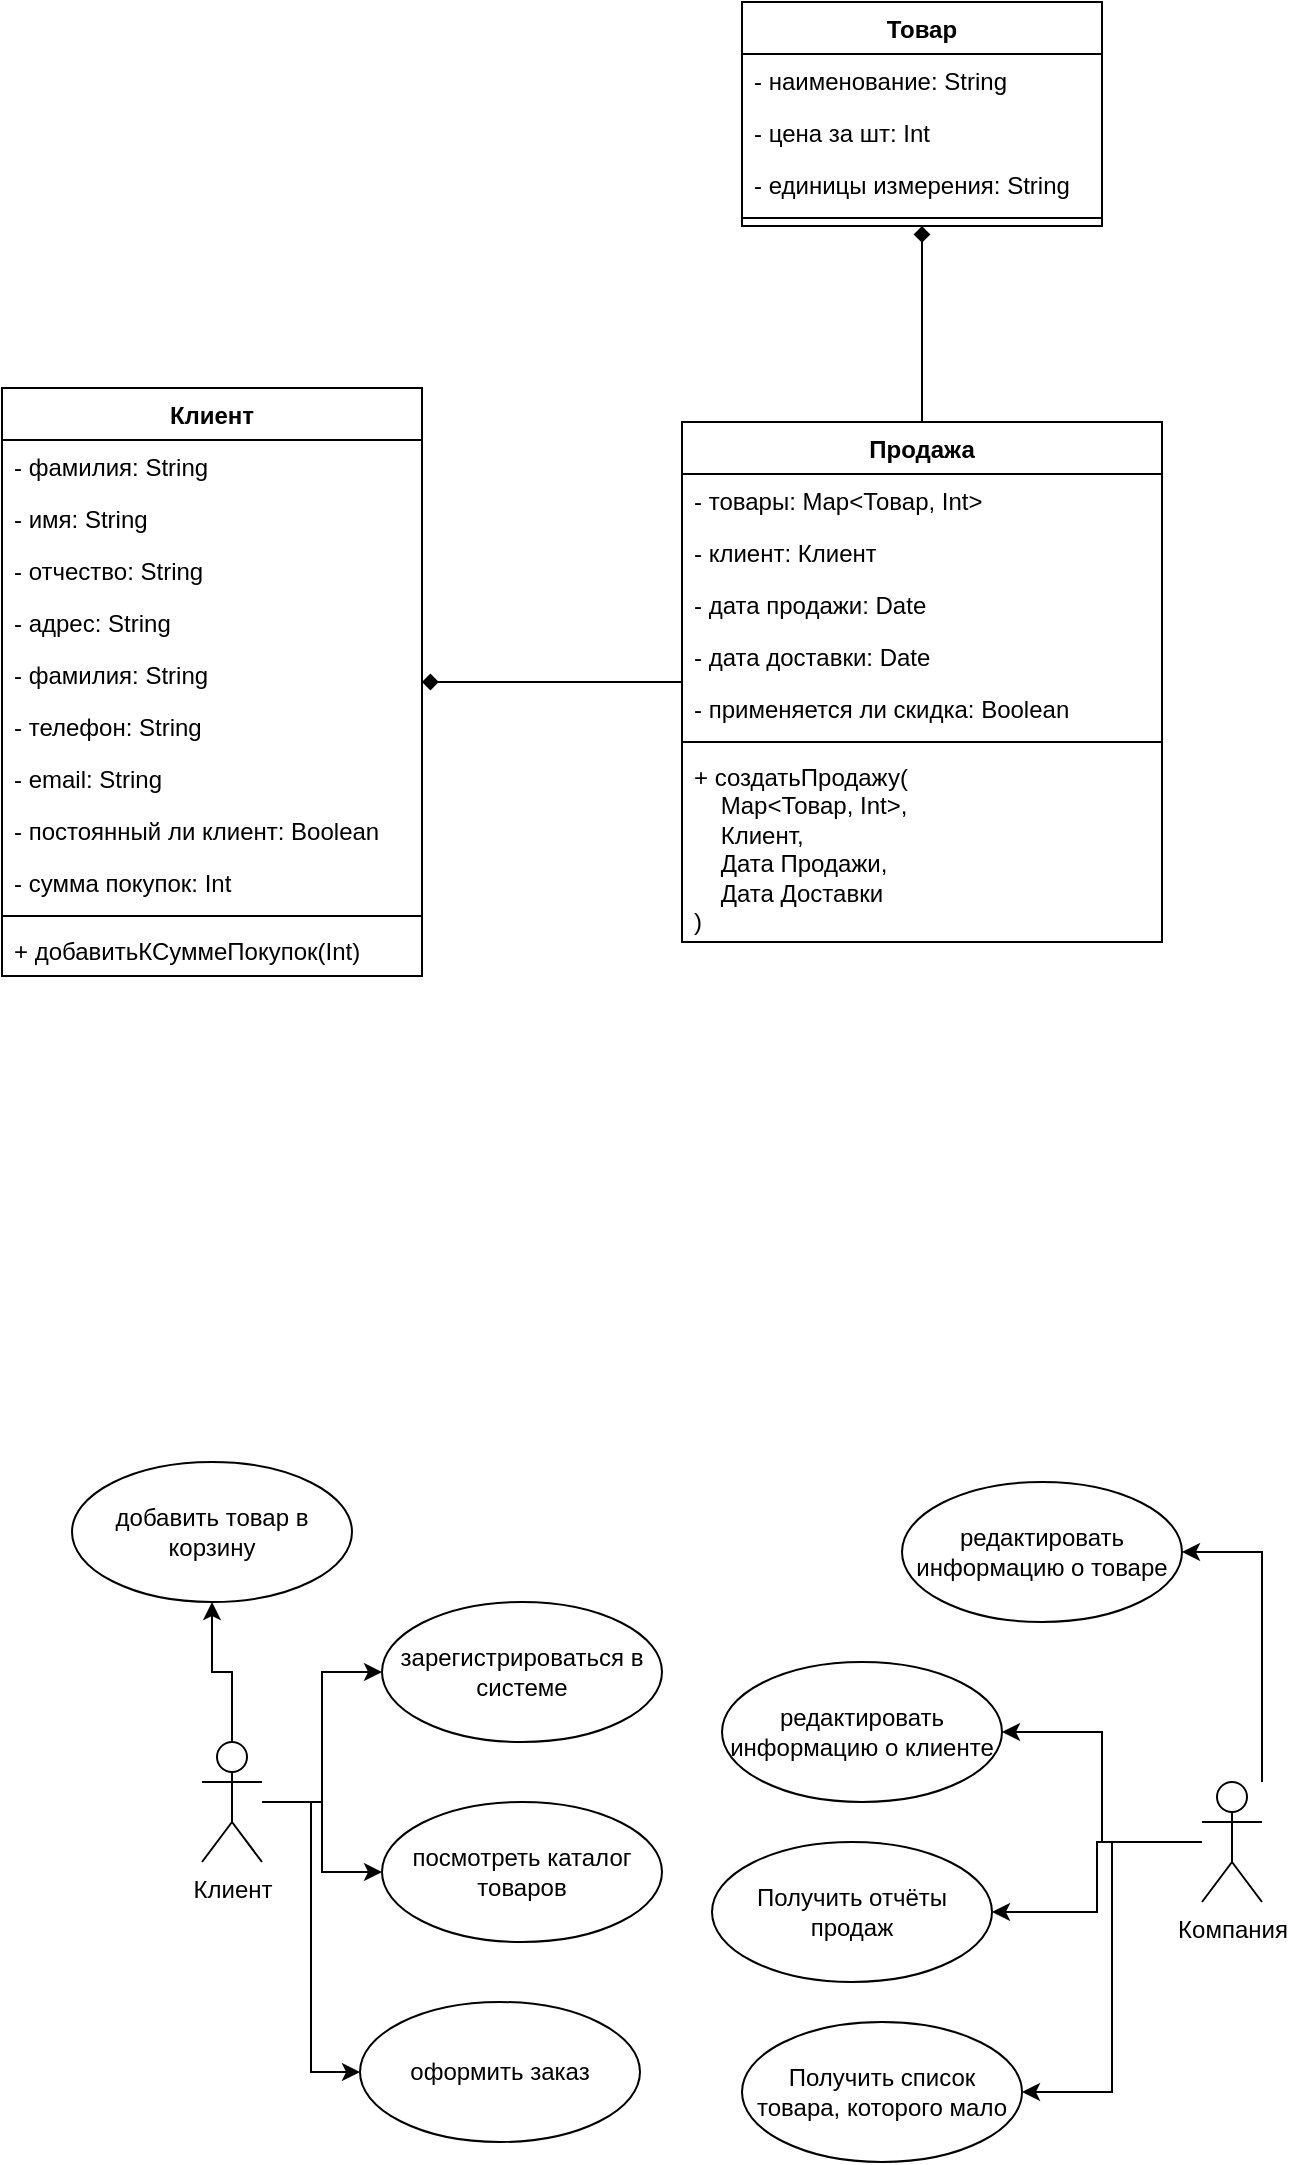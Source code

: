 <mxfile version="22.0.4" type="github">
  <diagram name="Страница — 1" id="gihXoI0WDXw5GF-pxrfD">
    <mxGraphModel dx="793" dy="705" grid="1" gridSize="10" guides="1" tooltips="1" connect="1" arrows="1" fold="1" page="1" pageScale="1" pageWidth="827" pageHeight="1169" math="0" shadow="0">
      <root>
        <mxCell id="0" />
        <mxCell id="1" parent="0" />
        <object label="Клиент" имя="" id="QmXfwYASVwwKy7SROcgY-1">
          <mxCell style="swimlane;fontStyle=1;align=center;verticalAlign=top;childLayout=stackLayout;horizontal=1;startSize=26;horizontalStack=0;resizeParent=1;resizeParentMax=0;resizeLast=0;collapsible=1;marginBottom=0;whiteSpace=wrap;html=1;" parent="1" vertex="1">
            <mxGeometry x="160" y="233" width="210" height="294" as="geometry">
              <mxRectangle x="160" y="130" width="80" height="30" as="alternateBounds" />
            </mxGeometry>
          </mxCell>
        </object>
        <mxCell id="QmXfwYASVwwKy7SROcgY-2" value="- фамилия: String" style="text;strokeColor=none;fillColor=none;align=left;verticalAlign=top;spacingLeft=4;spacingRight=4;overflow=hidden;rotatable=0;points=[[0,0.5],[1,0.5]];portConstraint=eastwest;whiteSpace=wrap;html=1;" parent="QmXfwYASVwwKy7SROcgY-1" vertex="1">
          <mxGeometry y="26" width="210" height="26" as="geometry" />
        </mxCell>
        <mxCell id="QmXfwYASVwwKy7SROcgY-10" value="- имя: String" style="text;strokeColor=none;fillColor=none;align=left;verticalAlign=top;spacingLeft=4;spacingRight=4;overflow=hidden;rotatable=0;points=[[0,0.5],[1,0.5]];portConstraint=eastwest;whiteSpace=wrap;html=1;" parent="QmXfwYASVwwKy7SROcgY-1" vertex="1">
          <mxGeometry y="52" width="210" height="26" as="geometry" />
        </mxCell>
        <mxCell id="QmXfwYASVwwKy7SROcgY-11" value="- отчество: String" style="text;strokeColor=none;fillColor=none;align=left;verticalAlign=top;spacingLeft=4;spacingRight=4;overflow=hidden;rotatable=0;points=[[0,0.5],[1,0.5]];portConstraint=eastwest;whiteSpace=wrap;html=1;" parent="QmXfwYASVwwKy7SROcgY-1" vertex="1">
          <mxGeometry y="78" width="210" height="26" as="geometry" />
        </mxCell>
        <mxCell id="QmXfwYASVwwKy7SROcgY-14" value="- адрес: String" style="text;strokeColor=none;fillColor=none;align=left;verticalAlign=top;spacingLeft=4;spacingRight=4;overflow=hidden;rotatable=0;points=[[0,0.5],[1,0.5]];portConstraint=eastwest;whiteSpace=wrap;html=1;" parent="QmXfwYASVwwKy7SROcgY-1" vertex="1">
          <mxGeometry y="104" width="210" height="26" as="geometry" />
        </mxCell>
        <mxCell id="QmXfwYASVwwKy7SROcgY-12" value="- фамилия: String" style="text;strokeColor=none;fillColor=none;align=left;verticalAlign=top;spacingLeft=4;spacingRight=4;overflow=hidden;rotatable=0;points=[[0,0.5],[1,0.5]];portConstraint=eastwest;whiteSpace=wrap;html=1;" parent="QmXfwYASVwwKy7SROcgY-1" vertex="1">
          <mxGeometry y="130" width="210" height="26" as="geometry" />
        </mxCell>
        <mxCell id="QmXfwYASVwwKy7SROcgY-13" value="- телефон: String" style="text;strokeColor=none;fillColor=none;align=left;verticalAlign=top;spacingLeft=4;spacingRight=4;overflow=hidden;rotatable=0;points=[[0,0.5],[1,0.5]];portConstraint=eastwest;whiteSpace=wrap;html=1;" parent="QmXfwYASVwwKy7SROcgY-1" vertex="1">
          <mxGeometry y="156" width="210" height="26" as="geometry" />
        </mxCell>
        <mxCell id="QmXfwYASVwwKy7SROcgY-15" value="- email: String" style="text;strokeColor=none;fillColor=none;align=left;verticalAlign=top;spacingLeft=4;spacingRight=4;overflow=hidden;rotatable=0;points=[[0,0.5],[1,0.5]];portConstraint=eastwest;whiteSpace=wrap;html=1;" parent="QmXfwYASVwwKy7SROcgY-1" vertex="1">
          <mxGeometry y="182" width="210" height="26" as="geometry" />
        </mxCell>
        <mxCell id="QmXfwYASVwwKy7SROcgY-16" value="- постоянный ли клиент: Boolean" style="text;strokeColor=none;fillColor=none;align=left;verticalAlign=top;spacingLeft=4;spacingRight=4;overflow=hidden;rotatable=0;points=[[0,0.5],[1,0.5]];portConstraint=eastwest;whiteSpace=wrap;html=1;" parent="QmXfwYASVwwKy7SROcgY-1" vertex="1">
          <mxGeometry y="208" width="210" height="26" as="geometry" />
        </mxCell>
        <mxCell id="QmXfwYASVwwKy7SROcgY-17" value="- сумма покупок: Int" style="text;strokeColor=none;fillColor=none;align=left;verticalAlign=top;spacingLeft=4;spacingRight=4;overflow=hidden;rotatable=0;points=[[0,0.5],[1,0.5]];portConstraint=eastwest;whiteSpace=wrap;html=1;" parent="QmXfwYASVwwKy7SROcgY-1" vertex="1">
          <mxGeometry y="234" width="210" height="26" as="geometry" />
        </mxCell>
        <mxCell id="QmXfwYASVwwKy7SROcgY-3" value="" style="line;strokeWidth=1;fillColor=none;align=left;verticalAlign=middle;spacingTop=-1;spacingLeft=3;spacingRight=3;rotatable=0;labelPosition=right;points=[];portConstraint=eastwest;strokeColor=inherit;" parent="QmXfwYASVwwKy7SROcgY-1" vertex="1">
          <mxGeometry y="260" width="210" height="8" as="geometry" />
        </mxCell>
        <mxCell id="QmXfwYASVwwKy7SROcgY-18" value="+ добавитьКСуммеПокупок(Int)" style="text;strokeColor=none;fillColor=none;align=left;verticalAlign=top;spacingLeft=4;spacingRight=4;overflow=hidden;rotatable=0;points=[[0,0.5],[1,0.5]];portConstraint=eastwest;whiteSpace=wrap;html=1;" parent="QmXfwYASVwwKy7SROcgY-1" vertex="1">
          <mxGeometry y="268" width="210" height="26" as="geometry" />
        </mxCell>
        <mxCell id="QmXfwYASVwwKy7SROcgY-19" value="Товар" style="swimlane;fontStyle=1;align=center;verticalAlign=top;childLayout=stackLayout;horizontal=1;startSize=26;horizontalStack=0;resizeParent=1;resizeParentMax=0;resizeLast=0;collapsible=1;marginBottom=0;whiteSpace=wrap;html=1;" parent="1" vertex="1">
          <mxGeometry x="530" y="40" width="180" height="112" as="geometry" />
        </mxCell>
        <mxCell id="QmXfwYASVwwKy7SROcgY-23" value="- наименование: String" style="text;strokeColor=none;fillColor=none;align=left;verticalAlign=top;spacingLeft=4;spacingRight=4;overflow=hidden;rotatable=0;points=[[0,0.5],[1,0.5]];portConstraint=eastwest;whiteSpace=wrap;html=1;" parent="QmXfwYASVwwKy7SROcgY-19" vertex="1">
          <mxGeometry y="26" width="180" height="26" as="geometry" />
        </mxCell>
        <mxCell id="QmXfwYASVwwKy7SROcgY-20" value="- цена за шт: Int" style="text;strokeColor=none;fillColor=none;align=left;verticalAlign=top;spacingLeft=4;spacingRight=4;overflow=hidden;rotatable=0;points=[[0,0.5],[1,0.5]];portConstraint=eastwest;whiteSpace=wrap;html=1;" parent="QmXfwYASVwwKy7SROcgY-19" vertex="1">
          <mxGeometry y="52" width="180" height="26" as="geometry" />
        </mxCell>
        <mxCell id="QmXfwYASVwwKy7SROcgY-24" value="- единицы измерения: String" style="text;strokeColor=none;fillColor=none;align=left;verticalAlign=top;spacingLeft=4;spacingRight=4;overflow=hidden;rotatable=0;points=[[0,0.5],[1,0.5]];portConstraint=eastwest;whiteSpace=wrap;html=1;" parent="QmXfwYASVwwKy7SROcgY-19" vertex="1">
          <mxGeometry y="78" width="180" height="26" as="geometry" />
        </mxCell>
        <mxCell id="QmXfwYASVwwKy7SROcgY-21" value="" style="line;strokeWidth=1;fillColor=none;align=left;verticalAlign=middle;spacingTop=-1;spacingLeft=3;spacingRight=3;rotatable=0;labelPosition=right;points=[];portConstraint=eastwest;strokeColor=inherit;" parent="QmXfwYASVwwKy7SROcgY-19" vertex="1">
          <mxGeometry y="104" width="180" height="8" as="geometry" />
        </mxCell>
        <mxCell id="QmXfwYASVwwKy7SROcgY-36" style="edgeStyle=orthogonalEdgeStyle;rounded=0;orthogonalLoop=1;jettySize=auto;html=1;endArrow=diamond;endFill=1;" parent="1" source="QmXfwYASVwwKy7SROcgY-25" target="QmXfwYASVwwKy7SROcgY-19" edge="1">
          <mxGeometry relative="1" as="geometry" />
        </mxCell>
        <mxCell id="QmXfwYASVwwKy7SROcgY-37" style="edgeStyle=orthogonalEdgeStyle;rounded=0;orthogonalLoop=1;jettySize=auto;html=1;endArrow=diamond;endFill=1;" parent="1" source="QmXfwYASVwwKy7SROcgY-25" target="QmXfwYASVwwKy7SROcgY-1" edge="1">
          <mxGeometry relative="1" as="geometry" />
        </mxCell>
        <mxCell id="QmXfwYASVwwKy7SROcgY-25" value="Продажа" style="swimlane;fontStyle=1;align=center;verticalAlign=top;childLayout=stackLayout;horizontal=1;startSize=26;horizontalStack=0;resizeParent=1;resizeParentMax=0;resizeLast=0;collapsible=1;marginBottom=0;whiteSpace=wrap;html=1;" parent="1" vertex="1">
          <mxGeometry x="500" y="250" width="240" height="260" as="geometry" />
        </mxCell>
        <mxCell id="QmXfwYASVwwKy7SROcgY-26" value="- товары: Map&amp;lt;Товар, Int&amp;gt;" style="text;strokeColor=none;fillColor=none;align=left;verticalAlign=top;spacingLeft=4;spacingRight=4;overflow=hidden;rotatable=0;points=[[0,0.5],[1,0.5]];portConstraint=eastwest;whiteSpace=wrap;html=1;" parent="QmXfwYASVwwKy7SROcgY-25" vertex="1">
          <mxGeometry y="26" width="240" height="26" as="geometry" />
        </mxCell>
        <mxCell id="QmXfwYASVwwKy7SROcgY-29" value="- клиент: Клиент" style="text;strokeColor=none;fillColor=none;align=left;verticalAlign=top;spacingLeft=4;spacingRight=4;overflow=hidden;rotatable=0;points=[[0,0.5],[1,0.5]];portConstraint=eastwest;whiteSpace=wrap;html=1;" parent="QmXfwYASVwwKy7SROcgY-25" vertex="1">
          <mxGeometry y="52" width="240" height="26" as="geometry" />
        </mxCell>
        <mxCell id="QmXfwYASVwwKy7SROcgY-30" value="- дата продажи: Date" style="text;strokeColor=none;fillColor=none;align=left;verticalAlign=top;spacingLeft=4;spacingRight=4;overflow=hidden;rotatable=0;points=[[0,0.5],[1,0.5]];portConstraint=eastwest;whiteSpace=wrap;html=1;" parent="QmXfwYASVwwKy7SROcgY-25" vertex="1">
          <mxGeometry y="78" width="240" height="26" as="geometry" />
        </mxCell>
        <mxCell id="QmXfwYASVwwKy7SROcgY-31" value="- дата доставки: Date" style="text;strokeColor=none;fillColor=none;align=left;verticalAlign=top;spacingLeft=4;spacingRight=4;overflow=hidden;rotatable=0;points=[[0,0.5],[1,0.5]];portConstraint=eastwest;whiteSpace=wrap;html=1;" parent="QmXfwYASVwwKy7SROcgY-25" vertex="1">
          <mxGeometry y="104" width="240" height="26" as="geometry" />
        </mxCell>
        <mxCell id="QmXfwYASVwwKy7SROcgY-32" value="- применяется ли скидка: Boolean" style="text;strokeColor=none;fillColor=none;align=left;verticalAlign=top;spacingLeft=4;spacingRight=4;overflow=hidden;rotatable=0;points=[[0,0.5],[1,0.5]];portConstraint=eastwest;whiteSpace=wrap;html=1;" parent="QmXfwYASVwwKy7SROcgY-25" vertex="1">
          <mxGeometry y="130" width="240" height="26" as="geometry" />
        </mxCell>
        <mxCell id="QmXfwYASVwwKy7SROcgY-27" value="" style="line;strokeWidth=1;fillColor=none;align=left;verticalAlign=middle;spacingTop=-1;spacingLeft=3;spacingRight=3;rotatable=0;labelPosition=right;points=[];portConstraint=eastwest;strokeColor=inherit;" parent="QmXfwYASVwwKy7SROcgY-25" vertex="1">
          <mxGeometry y="156" width="240" height="8" as="geometry" />
        </mxCell>
        <mxCell id="QmXfwYASVwwKy7SROcgY-35" value="+ создатьПродажу(&lt;br&gt;&lt;span style=&quot;&quot;&gt;&lt;span style=&quot;white-space: pre;&quot;&gt;&amp;nbsp;&amp;nbsp;&amp;nbsp;&amp;nbsp;&lt;/span&gt;&lt;/span&gt;Map&amp;lt;Товар, Int&amp;gt;,&lt;br&gt;&lt;span style=&quot;&quot;&gt;&lt;span style=&quot;white-space: pre;&quot;&gt;&amp;nbsp;&amp;nbsp;&amp;nbsp;&amp;nbsp;&lt;/span&gt;&lt;/span&gt;Клиент,&lt;br&gt;&lt;span style=&quot;&quot;&gt;&lt;span style=&quot;white-space: pre;&quot;&gt;&amp;nbsp;&amp;nbsp;&amp;nbsp;&amp;nbsp;&lt;/span&gt;&lt;/span&gt;Дата Продажи,&amp;nbsp;&lt;br&gt;&lt;span style=&quot;&quot;&gt;&lt;span style=&quot;white-space: pre;&quot;&gt;&amp;nbsp;&amp;nbsp;&amp;nbsp;&amp;nbsp;&lt;/span&gt;&lt;/span&gt;Дата Доставки&lt;br&gt;)" style="text;strokeColor=none;fillColor=none;align=left;verticalAlign=top;spacingLeft=4;spacingRight=4;overflow=hidden;rotatable=0;points=[[0,0.5],[1,0.5]];portConstraint=eastwest;whiteSpace=wrap;html=1;" parent="QmXfwYASVwwKy7SROcgY-25" vertex="1">
          <mxGeometry y="164" width="240" height="96" as="geometry" />
        </mxCell>
        <mxCell id="HcMKOEFeZCEfm2jOjd8y-12" style="edgeStyle=orthogonalEdgeStyle;rounded=0;orthogonalLoop=1;jettySize=auto;html=1;" edge="1" parent="1" source="HcMKOEFeZCEfm2jOjd8y-1" target="HcMKOEFeZCEfm2jOjd8y-5">
          <mxGeometry relative="1" as="geometry" />
        </mxCell>
        <mxCell id="HcMKOEFeZCEfm2jOjd8y-13" style="edgeStyle=orthogonalEdgeStyle;rounded=0;orthogonalLoop=1;jettySize=auto;html=1;" edge="1" parent="1" source="HcMKOEFeZCEfm2jOjd8y-1" target="HcMKOEFeZCEfm2jOjd8y-2">
          <mxGeometry relative="1" as="geometry" />
        </mxCell>
        <mxCell id="HcMKOEFeZCEfm2jOjd8y-14" style="edgeStyle=orthogonalEdgeStyle;rounded=0;orthogonalLoop=1;jettySize=auto;html=1;" edge="1" parent="1" source="HcMKOEFeZCEfm2jOjd8y-1" target="HcMKOEFeZCEfm2jOjd8y-4">
          <mxGeometry relative="1" as="geometry" />
        </mxCell>
        <mxCell id="HcMKOEFeZCEfm2jOjd8y-15" style="edgeStyle=orthogonalEdgeStyle;rounded=0;orthogonalLoop=1;jettySize=auto;html=1;entryX=0;entryY=0.5;entryDx=0;entryDy=0;" edge="1" parent="1" source="HcMKOEFeZCEfm2jOjd8y-1" target="HcMKOEFeZCEfm2jOjd8y-3">
          <mxGeometry relative="1" as="geometry" />
        </mxCell>
        <mxCell id="HcMKOEFeZCEfm2jOjd8y-1" value="Клиент" style="shape=umlActor;verticalLabelPosition=bottom;verticalAlign=top;html=1;" vertex="1" parent="1">
          <mxGeometry x="260" y="910" width="30" height="60" as="geometry" />
        </mxCell>
        <mxCell id="HcMKOEFeZCEfm2jOjd8y-2" value="зарегистрироваться в системе" style="ellipse;whiteSpace=wrap;html=1;" vertex="1" parent="1">
          <mxGeometry x="350" y="840" width="140" height="70" as="geometry" />
        </mxCell>
        <mxCell id="HcMKOEFeZCEfm2jOjd8y-3" value="оформить заказ" style="ellipse;whiteSpace=wrap;html=1;" vertex="1" parent="1">
          <mxGeometry x="339" y="1040" width="140" height="70" as="geometry" />
        </mxCell>
        <mxCell id="HcMKOEFeZCEfm2jOjd8y-4" value="посмотреть каталог товаров" style="ellipse;whiteSpace=wrap;html=1;" vertex="1" parent="1">
          <mxGeometry x="350" y="940" width="140" height="70" as="geometry" />
        </mxCell>
        <mxCell id="HcMKOEFeZCEfm2jOjd8y-5" value="добавить товар в корзину" style="ellipse;whiteSpace=wrap;html=1;" vertex="1" parent="1">
          <mxGeometry x="195" y="770" width="140" height="70" as="geometry" />
        </mxCell>
        <mxCell id="HcMKOEFeZCEfm2jOjd8y-16" style="edgeStyle=orthogonalEdgeStyle;rounded=0;orthogonalLoop=1;jettySize=auto;html=1;" edge="1" parent="1" source="HcMKOEFeZCEfm2jOjd8y-7" target="HcMKOEFeZCEfm2jOjd8y-9">
          <mxGeometry relative="1" as="geometry">
            <Array as="points">
              <mxPoint x="790" y="815" />
            </Array>
          </mxGeometry>
        </mxCell>
        <mxCell id="HcMKOEFeZCEfm2jOjd8y-17" style="edgeStyle=orthogonalEdgeStyle;rounded=0;orthogonalLoop=1;jettySize=auto;html=1;entryX=1;entryY=0.5;entryDx=0;entryDy=0;" edge="1" parent="1" source="HcMKOEFeZCEfm2jOjd8y-7" target="HcMKOEFeZCEfm2jOjd8y-10">
          <mxGeometry relative="1" as="geometry" />
        </mxCell>
        <mxCell id="HcMKOEFeZCEfm2jOjd8y-18" style="edgeStyle=orthogonalEdgeStyle;rounded=0;orthogonalLoop=1;jettySize=auto;html=1;entryX=1;entryY=0.5;entryDx=0;entryDy=0;" edge="1" parent="1" source="HcMKOEFeZCEfm2jOjd8y-7" target="HcMKOEFeZCEfm2jOjd8y-8">
          <mxGeometry relative="1" as="geometry" />
        </mxCell>
        <mxCell id="HcMKOEFeZCEfm2jOjd8y-19" style="edgeStyle=orthogonalEdgeStyle;rounded=0;orthogonalLoop=1;jettySize=auto;html=1;entryX=1;entryY=0.5;entryDx=0;entryDy=0;" edge="1" parent="1" source="HcMKOEFeZCEfm2jOjd8y-7" target="HcMKOEFeZCEfm2jOjd8y-11">
          <mxGeometry relative="1" as="geometry" />
        </mxCell>
        <mxCell id="HcMKOEFeZCEfm2jOjd8y-7" value="Компания" style="shape=umlActor;verticalLabelPosition=bottom;verticalAlign=top;html=1;" vertex="1" parent="1">
          <mxGeometry x="760" y="930" width="30" height="60" as="geometry" />
        </mxCell>
        <mxCell id="HcMKOEFeZCEfm2jOjd8y-8" value="редактировать информацию о клиенте" style="ellipse;whiteSpace=wrap;html=1;" vertex="1" parent="1">
          <mxGeometry x="520" y="870" width="140" height="70" as="geometry" />
        </mxCell>
        <mxCell id="HcMKOEFeZCEfm2jOjd8y-9" value="редактировать информацию о товаре" style="ellipse;whiteSpace=wrap;html=1;" vertex="1" parent="1">
          <mxGeometry x="610" y="780" width="140" height="70" as="geometry" />
        </mxCell>
        <mxCell id="HcMKOEFeZCEfm2jOjd8y-10" value="Получить отчёты продаж" style="ellipse;whiteSpace=wrap;html=1;" vertex="1" parent="1">
          <mxGeometry x="515" y="960" width="140" height="70" as="geometry" />
        </mxCell>
        <mxCell id="HcMKOEFeZCEfm2jOjd8y-11" value="Получить список товара, которого мало" style="ellipse;whiteSpace=wrap;html=1;" vertex="1" parent="1">
          <mxGeometry x="530" y="1050" width="140" height="70" as="geometry" />
        </mxCell>
      </root>
    </mxGraphModel>
  </diagram>
</mxfile>
